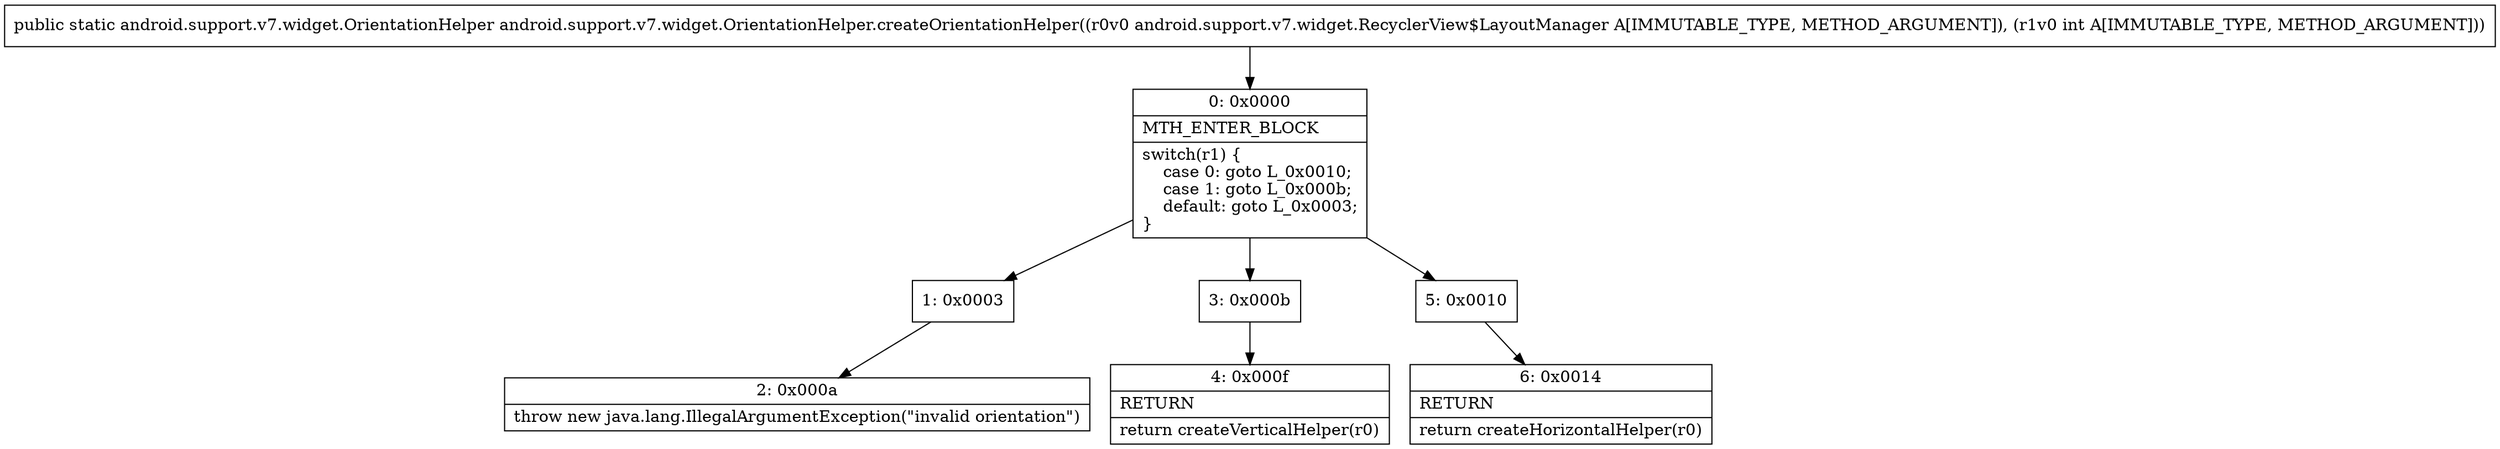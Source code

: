 digraph "CFG forandroid.support.v7.widget.OrientationHelper.createOrientationHelper(Landroid\/support\/v7\/widget\/RecyclerView$LayoutManager;I)Landroid\/support\/v7\/widget\/OrientationHelper;" {
Node_0 [shape=record,label="{0\:\ 0x0000|MTH_ENTER_BLOCK\l|switch(r1) \{\l    case 0: goto L_0x0010;\l    case 1: goto L_0x000b;\l    default: goto L_0x0003;\l\}\l}"];
Node_1 [shape=record,label="{1\:\ 0x0003}"];
Node_2 [shape=record,label="{2\:\ 0x000a|throw new java.lang.IllegalArgumentException(\"invalid orientation\")\l}"];
Node_3 [shape=record,label="{3\:\ 0x000b}"];
Node_4 [shape=record,label="{4\:\ 0x000f|RETURN\l|return createVerticalHelper(r0)\l}"];
Node_5 [shape=record,label="{5\:\ 0x0010}"];
Node_6 [shape=record,label="{6\:\ 0x0014|RETURN\l|return createHorizontalHelper(r0)\l}"];
MethodNode[shape=record,label="{public static android.support.v7.widget.OrientationHelper android.support.v7.widget.OrientationHelper.createOrientationHelper((r0v0 android.support.v7.widget.RecyclerView$LayoutManager A[IMMUTABLE_TYPE, METHOD_ARGUMENT]), (r1v0 int A[IMMUTABLE_TYPE, METHOD_ARGUMENT])) }"];
MethodNode -> Node_0;
Node_0 -> Node_1;
Node_0 -> Node_3;
Node_0 -> Node_5;
Node_1 -> Node_2;
Node_3 -> Node_4;
Node_5 -> Node_6;
}

